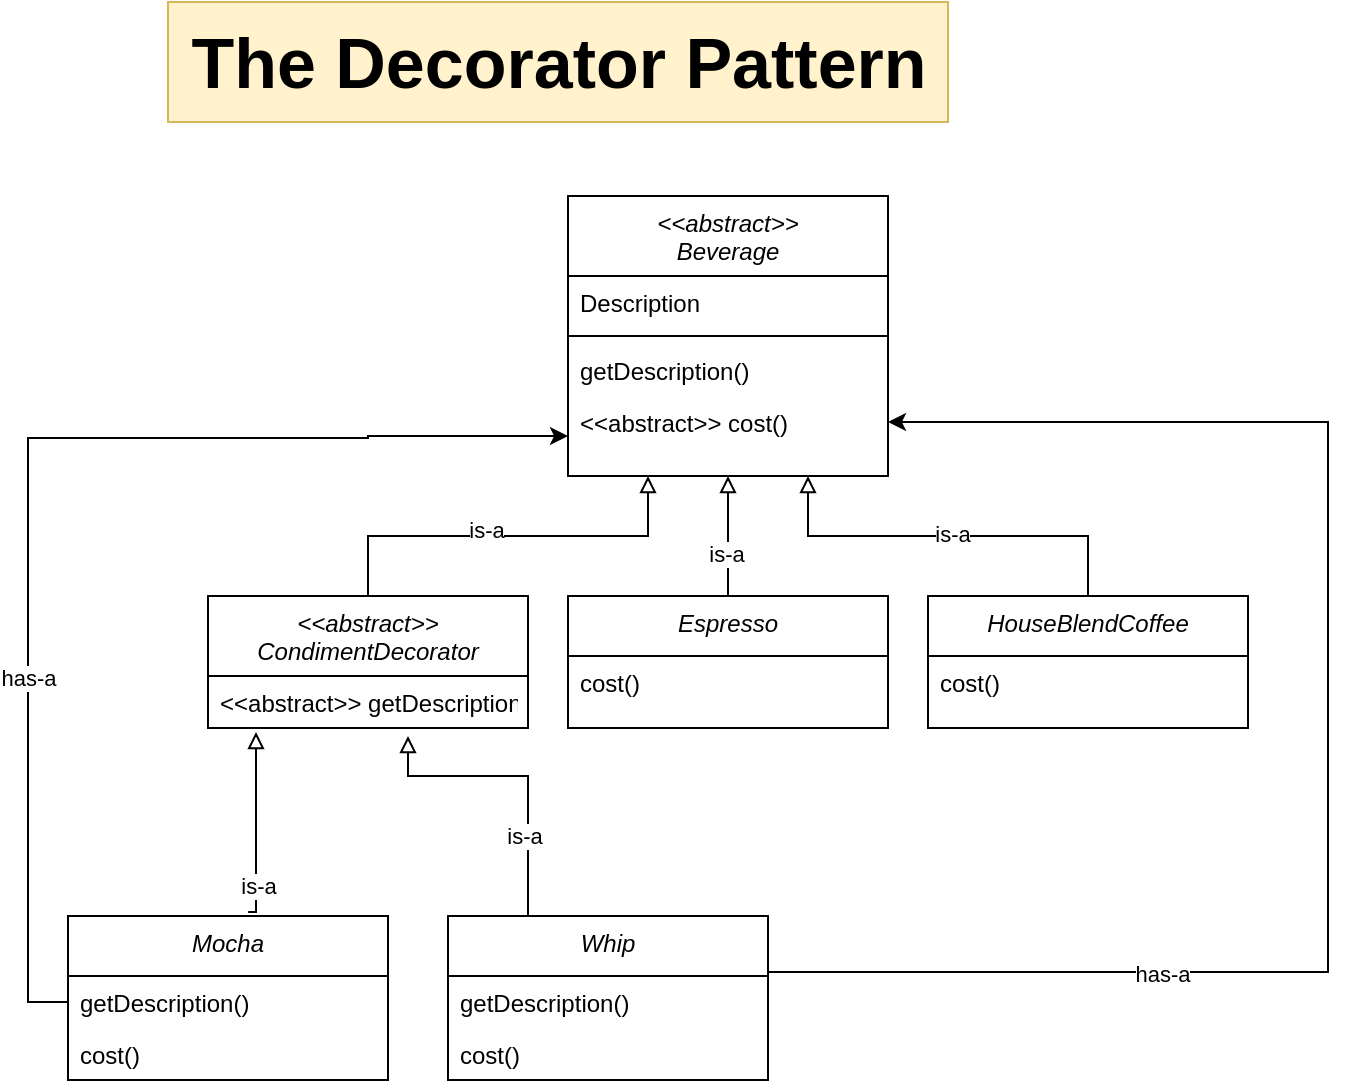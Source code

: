 <mxfile version="21.8.2" type="device">
  <diagram id="C5RBs43oDa-KdzZeNtuy" name="Page-1">
    <mxGraphModel dx="1434" dy="835" grid="1" gridSize="10" guides="1" tooltips="1" connect="1" arrows="1" fold="1" page="1" pageScale="1" pageWidth="827" pageHeight="1169" math="0" shadow="0">
      <root>
        <mxCell id="WIyWlLk6GJQsqaUBKTNV-0" />
        <mxCell id="WIyWlLk6GJQsqaUBKTNV-1" parent="WIyWlLk6GJQsqaUBKTNV-0" />
        <mxCell id="zkfFHV4jXpPFQw0GAbJ--0" value="&lt;&lt;abstract&gt;&gt;&#xa;Beverage" style="swimlane;fontStyle=2;align=center;verticalAlign=top;childLayout=stackLayout;horizontal=1;startSize=40;horizontalStack=0;resizeParent=1;resizeLast=0;collapsible=1;marginBottom=0;rounded=0;shadow=0;strokeWidth=1;" parent="WIyWlLk6GJQsqaUBKTNV-1" vertex="1">
          <mxGeometry x="410" y="120" width="160" height="140" as="geometry">
            <mxRectangle x="230" y="140" width="160" height="26" as="alternateBounds" />
          </mxGeometry>
        </mxCell>
        <mxCell id="zkfFHV4jXpPFQw0GAbJ--1" value="Description" style="text;align=left;verticalAlign=top;spacingLeft=4;spacingRight=4;overflow=hidden;rotatable=0;points=[[0,0.5],[1,0.5]];portConstraint=eastwest;" parent="zkfFHV4jXpPFQw0GAbJ--0" vertex="1">
          <mxGeometry y="40" width="160" height="26" as="geometry" />
        </mxCell>
        <mxCell id="zkfFHV4jXpPFQw0GAbJ--4" value="" style="line;html=1;strokeWidth=1;align=left;verticalAlign=middle;spacingTop=-1;spacingLeft=3;spacingRight=3;rotatable=0;labelPosition=right;points=[];portConstraint=eastwest;" parent="zkfFHV4jXpPFQw0GAbJ--0" vertex="1">
          <mxGeometry y="66" width="160" height="8" as="geometry" />
        </mxCell>
        <mxCell id="zkfFHV4jXpPFQw0GAbJ--5" value="getDescription()" style="text;align=left;verticalAlign=top;spacingLeft=4;spacingRight=4;overflow=hidden;rotatable=0;points=[[0,0.5],[1,0.5]];portConstraint=eastwest;" parent="zkfFHV4jXpPFQw0GAbJ--0" vertex="1">
          <mxGeometry y="74" width="160" height="26" as="geometry" />
        </mxCell>
        <mxCell id="3mw92UIa7WCxHSPbHULS-0" value="&lt;&lt;abstract&gt;&gt; cost()" style="text;align=left;verticalAlign=top;spacingLeft=4;spacingRight=4;overflow=hidden;rotatable=0;points=[[0,0.5],[1,0.5]];portConstraint=eastwest;" vertex="1" parent="zkfFHV4jXpPFQw0GAbJ--0">
          <mxGeometry y="100" width="160" height="26" as="geometry" />
        </mxCell>
        <mxCell id="3mw92UIa7WCxHSPbHULS-6" style="edgeStyle=orthogonalEdgeStyle;rounded=0;orthogonalLoop=1;jettySize=auto;html=1;entryX=0.25;entryY=1;entryDx=0;entryDy=0;endArrow=block;endFill=0;" edge="1" parent="WIyWlLk6GJQsqaUBKTNV-1" source="3mw92UIa7WCxHSPbHULS-1" target="zkfFHV4jXpPFQw0GAbJ--0">
          <mxGeometry relative="1" as="geometry">
            <Array as="points">
              <mxPoint x="310" y="290" />
              <mxPoint x="450" y="290" />
            </Array>
          </mxGeometry>
        </mxCell>
        <mxCell id="3mw92UIa7WCxHSPbHULS-18" value="is-a" style="edgeLabel;html=1;align=center;verticalAlign=middle;resizable=0;points=[];" vertex="1" connectable="0" parent="3mw92UIa7WCxHSPbHULS-6">
          <mxGeometry x="-0.11" y="3" relative="1" as="geometry">
            <mxPoint as="offset" />
          </mxGeometry>
        </mxCell>
        <mxCell id="3mw92UIa7WCxHSPbHULS-1" value="&lt;&lt;abstract&gt;&gt;&#xa;CondimentDecorator" style="swimlane;fontStyle=2;align=center;verticalAlign=top;childLayout=stackLayout;horizontal=1;startSize=40;horizontalStack=0;resizeParent=1;resizeLast=0;collapsible=1;marginBottom=0;rounded=0;shadow=0;strokeWidth=1;" vertex="1" parent="WIyWlLk6GJQsqaUBKTNV-1">
          <mxGeometry x="230" y="320" width="160" height="66" as="geometry">
            <mxRectangle x="230" y="140" width="160" height="26" as="alternateBounds" />
          </mxGeometry>
        </mxCell>
        <mxCell id="3mw92UIa7WCxHSPbHULS-4" value="&lt;&lt;abstract&gt;&gt; getDescription()" style="text;align=left;verticalAlign=top;spacingLeft=4;spacingRight=4;overflow=hidden;rotatable=0;points=[[0,0.5],[1,0.5]];portConstraint=eastwest;" vertex="1" parent="3mw92UIa7WCxHSPbHULS-1">
          <mxGeometry y="40" width="160" height="26" as="geometry" />
        </mxCell>
        <mxCell id="3mw92UIa7WCxHSPbHULS-9" style="edgeStyle=orthogonalEdgeStyle;rounded=0;orthogonalLoop=1;jettySize=auto;html=1;entryX=0.5;entryY=1;entryDx=0;entryDy=0;endArrow=block;endFill=0;" edge="1" parent="WIyWlLk6GJQsqaUBKTNV-1" source="3mw92UIa7WCxHSPbHULS-7" target="zkfFHV4jXpPFQw0GAbJ--0">
          <mxGeometry relative="1" as="geometry">
            <mxPoint x="530" y="280" as="targetPoint" />
            <Array as="points">
              <mxPoint x="490" y="280" />
              <mxPoint x="490" y="280" />
            </Array>
          </mxGeometry>
        </mxCell>
        <mxCell id="3mw92UIa7WCxHSPbHULS-19" value="is-a" style="edgeLabel;html=1;align=center;verticalAlign=middle;resizable=0;points=[];" vertex="1" connectable="0" parent="3mw92UIa7WCxHSPbHULS-9">
          <mxGeometry x="-0.3" y="1" relative="1" as="geometry">
            <mxPoint as="offset" />
          </mxGeometry>
        </mxCell>
        <mxCell id="3mw92UIa7WCxHSPbHULS-7" value="Espresso" style="swimlane;fontStyle=2;align=center;verticalAlign=top;childLayout=stackLayout;horizontal=1;startSize=30;horizontalStack=0;resizeParent=1;resizeLast=0;collapsible=1;marginBottom=0;rounded=0;shadow=0;strokeWidth=1;" vertex="1" parent="WIyWlLk6GJQsqaUBKTNV-1">
          <mxGeometry x="410" y="320" width="160" height="66" as="geometry">
            <mxRectangle x="230" y="140" width="160" height="26" as="alternateBounds" />
          </mxGeometry>
        </mxCell>
        <mxCell id="3mw92UIa7WCxHSPbHULS-8" value="cost()" style="text;align=left;verticalAlign=top;spacingLeft=4;spacingRight=4;overflow=hidden;rotatable=0;points=[[0,0.5],[1,0.5]];portConstraint=eastwest;" vertex="1" parent="3mw92UIa7WCxHSPbHULS-7">
          <mxGeometry y="30" width="160" height="26" as="geometry" />
        </mxCell>
        <mxCell id="3mw92UIa7WCxHSPbHULS-12" style="edgeStyle=orthogonalEdgeStyle;rounded=0;orthogonalLoop=1;jettySize=auto;html=1;entryX=0.75;entryY=1;entryDx=0;entryDy=0;endArrow=block;endFill=0;" edge="1" parent="WIyWlLk6GJQsqaUBKTNV-1" source="3mw92UIa7WCxHSPbHULS-10" target="zkfFHV4jXpPFQw0GAbJ--0">
          <mxGeometry relative="1" as="geometry">
            <Array as="points">
              <mxPoint x="670" y="290" />
              <mxPoint x="530" y="290" />
            </Array>
          </mxGeometry>
        </mxCell>
        <mxCell id="3mw92UIa7WCxHSPbHULS-20" value="is-a" style="edgeLabel;html=1;align=center;verticalAlign=middle;resizable=0;points=[];" vertex="1" connectable="0" parent="3mw92UIa7WCxHSPbHULS-12">
          <mxGeometry x="-0.02" y="-1" relative="1" as="geometry">
            <mxPoint as="offset" />
          </mxGeometry>
        </mxCell>
        <mxCell id="3mw92UIa7WCxHSPbHULS-10" value="HouseBlendCoffee" style="swimlane;fontStyle=2;align=center;verticalAlign=top;childLayout=stackLayout;horizontal=1;startSize=30;horizontalStack=0;resizeParent=1;resizeLast=0;collapsible=1;marginBottom=0;rounded=0;shadow=0;strokeWidth=1;" vertex="1" parent="WIyWlLk6GJQsqaUBKTNV-1">
          <mxGeometry x="590" y="320" width="160" height="66" as="geometry">
            <mxRectangle x="230" y="140" width="160" height="26" as="alternateBounds" />
          </mxGeometry>
        </mxCell>
        <mxCell id="3mw92UIa7WCxHSPbHULS-11" value="cost()" style="text;align=left;verticalAlign=top;spacingLeft=4;spacingRight=4;overflow=hidden;rotatable=0;points=[[0,0.5],[1,0.5]];portConstraint=eastwest;" vertex="1" parent="3mw92UIa7WCxHSPbHULS-10">
          <mxGeometry y="30" width="160" height="26" as="geometry" />
        </mxCell>
        <mxCell id="3mw92UIa7WCxHSPbHULS-14" value="Whip" style="swimlane;fontStyle=2;align=center;verticalAlign=top;childLayout=stackLayout;horizontal=1;startSize=30;horizontalStack=0;resizeParent=1;resizeLast=0;collapsible=1;marginBottom=0;rounded=0;shadow=0;strokeWidth=1;" vertex="1" parent="WIyWlLk6GJQsqaUBKTNV-1">
          <mxGeometry x="350" y="480" width="160" height="82" as="geometry">
            <mxRectangle x="230" y="140" width="160" height="26" as="alternateBounds" />
          </mxGeometry>
        </mxCell>
        <mxCell id="3mw92UIa7WCxHSPbHULS-15" value="getDescription()" style="text;align=left;verticalAlign=top;spacingLeft=4;spacingRight=4;overflow=hidden;rotatable=0;points=[[0,0.5],[1,0.5]];portConstraint=eastwest;" vertex="1" parent="3mw92UIa7WCxHSPbHULS-14">
          <mxGeometry y="30" width="160" height="26" as="geometry" />
        </mxCell>
        <mxCell id="3mw92UIa7WCxHSPbHULS-16" value="cost()" style="text;align=left;verticalAlign=top;spacingLeft=4;spacingRight=4;overflow=hidden;rotatable=0;points=[[0,0.5],[1,0.5]];portConstraint=eastwest;" vertex="1" parent="3mw92UIa7WCxHSPbHULS-14">
          <mxGeometry y="56" width="160" height="26" as="geometry" />
        </mxCell>
        <mxCell id="3mw92UIa7WCxHSPbHULS-27" style="edgeStyle=orthogonalEdgeStyle;rounded=0;orthogonalLoop=1;jettySize=auto;html=1;exitX=0;exitY=0.5;exitDx=0;exitDy=0;" edge="1" parent="WIyWlLk6GJQsqaUBKTNV-1" source="3mw92UIa7WCxHSPbHULS-23">
          <mxGeometry relative="1" as="geometry">
            <mxPoint x="410" y="240" as="targetPoint" />
            <Array as="points">
              <mxPoint x="140" y="523" />
              <mxPoint x="140" y="241" />
              <mxPoint x="310" y="241" />
              <mxPoint x="310" y="240" />
            </Array>
          </mxGeometry>
        </mxCell>
        <mxCell id="3mw92UIa7WCxHSPbHULS-28" value="has-a" style="edgeLabel;html=1;align=center;verticalAlign=middle;resizable=0;points=[];" vertex="1" connectable="0" parent="3mw92UIa7WCxHSPbHULS-27">
          <mxGeometry x="-0.36" relative="1" as="geometry">
            <mxPoint y="1" as="offset" />
          </mxGeometry>
        </mxCell>
        <mxCell id="3mw92UIa7WCxHSPbHULS-22" value="Mocha" style="swimlane;fontStyle=2;align=center;verticalAlign=top;childLayout=stackLayout;horizontal=1;startSize=30;horizontalStack=0;resizeParent=1;resizeLast=0;collapsible=1;marginBottom=0;rounded=0;shadow=0;strokeWidth=1;" vertex="1" parent="WIyWlLk6GJQsqaUBKTNV-1">
          <mxGeometry x="160" y="480" width="160" height="82" as="geometry">
            <mxRectangle x="230" y="140" width="160" height="26" as="alternateBounds" />
          </mxGeometry>
        </mxCell>
        <mxCell id="3mw92UIa7WCxHSPbHULS-23" value="getDescription()" style="text;align=left;verticalAlign=top;spacingLeft=4;spacingRight=4;overflow=hidden;rotatable=0;points=[[0,0.5],[1,0.5]];portConstraint=eastwest;" vertex="1" parent="3mw92UIa7WCxHSPbHULS-22">
          <mxGeometry y="30" width="160" height="26" as="geometry" />
        </mxCell>
        <mxCell id="3mw92UIa7WCxHSPbHULS-24" value="cost()" style="text;align=left;verticalAlign=top;spacingLeft=4;spacingRight=4;overflow=hidden;rotatable=0;points=[[0,0.5],[1,0.5]];portConstraint=eastwest;" vertex="1" parent="3mw92UIa7WCxHSPbHULS-22">
          <mxGeometry y="56" width="160" height="26" as="geometry" />
        </mxCell>
        <mxCell id="3mw92UIa7WCxHSPbHULS-25" style="edgeStyle=orthogonalEdgeStyle;rounded=0;orthogonalLoop=1;jettySize=auto;html=1;exitX=0.25;exitY=0;exitDx=0;exitDy=0;entryX=0.625;entryY=1.154;entryDx=0;entryDy=0;endArrow=block;endFill=0;entryPerimeter=0;" edge="1" parent="WIyWlLk6GJQsqaUBKTNV-1" source="3mw92UIa7WCxHSPbHULS-14" target="3mw92UIa7WCxHSPbHULS-4">
          <mxGeometry relative="1" as="geometry">
            <Array as="points">
              <mxPoint x="390" y="410" />
              <mxPoint x="330" y="410" />
            </Array>
          </mxGeometry>
        </mxCell>
        <mxCell id="3mw92UIa7WCxHSPbHULS-26" value="is-a" style="edgeLabel;html=1;align=center;verticalAlign=middle;resizable=0;points=[];" vertex="1" connectable="0" parent="3mw92UIa7WCxHSPbHULS-25">
          <mxGeometry x="-0.462" y="2" relative="1" as="geometry">
            <mxPoint as="offset" />
          </mxGeometry>
        </mxCell>
        <mxCell id="3mw92UIa7WCxHSPbHULS-29" style="edgeStyle=orthogonalEdgeStyle;rounded=0;orthogonalLoop=1;jettySize=auto;html=1;exitX=0.563;exitY=-0.024;exitDx=0;exitDy=0;endArrow=block;endFill=0;entryX=0.15;entryY=1.077;entryDx=0;entryDy=0;entryPerimeter=0;exitPerimeter=0;" edge="1" parent="WIyWlLk6GJQsqaUBKTNV-1" source="3mw92UIa7WCxHSPbHULS-22" target="3mw92UIa7WCxHSPbHULS-4">
          <mxGeometry relative="1" as="geometry">
            <mxPoint x="250" y="410" as="targetPoint" />
            <Array as="points">
              <mxPoint x="254" y="478" />
            </Array>
          </mxGeometry>
        </mxCell>
        <mxCell id="3mw92UIa7WCxHSPbHULS-30" value="is-a" style="edgeLabel;html=1;align=center;verticalAlign=middle;resizable=0;points=[];" vertex="1" connectable="0" parent="3mw92UIa7WCxHSPbHULS-29">
          <mxGeometry x="-0.634" y="-1" relative="1" as="geometry">
            <mxPoint as="offset" />
          </mxGeometry>
        </mxCell>
        <mxCell id="3mw92UIa7WCxHSPbHULS-17" style="edgeStyle=orthogonalEdgeStyle;rounded=0;orthogonalLoop=1;jettySize=auto;html=1;exitX=1;exitY=0.5;exitDx=0;exitDy=0;entryX=1;entryY=0.5;entryDx=0;entryDy=0;" edge="1" parent="WIyWlLk6GJQsqaUBKTNV-1" source="3mw92UIa7WCxHSPbHULS-15" target="3mw92UIa7WCxHSPbHULS-0">
          <mxGeometry relative="1" as="geometry">
            <mxPoint x="800" y="508" as="sourcePoint" />
            <mxPoint x="860" y="228" as="targetPoint" />
            <Array as="points">
              <mxPoint x="510" y="508" />
              <mxPoint x="790" y="508" />
              <mxPoint x="790" y="233" />
            </Array>
          </mxGeometry>
        </mxCell>
        <mxCell id="3mw92UIa7WCxHSPbHULS-21" value="has-a" style="edgeLabel;html=1;align=center;verticalAlign=middle;resizable=0;points=[];" vertex="1" connectable="0" parent="3mw92UIa7WCxHSPbHULS-17">
          <mxGeometry x="-0.463" y="-1" relative="1" as="geometry">
            <mxPoint as="offset" />
          </mxGeometry>
        </mxCell>
        <mxCell id="3mw92UIa7WCxHSPbHULS-31" value="&lt;font style=&quot;font-size: 35px;&quot;&gt;&lt;b&gt;The Decorator Pattern&lt;/b&gt;&lt;/font&gt;" style="text;html=1;align=center;verticalAlign=middle;resizable=0;points=[];autosize=1;strokeColor=#d6b656;fillColor=#fff2cc;glass=0;rounded=0;" vertex="1" parent="WIyWlLk6GJQsqaUBKTNV-1">
          <mxGeometry x="210" y="23" width="390" height="60" as="geometry" />
        </mxCell>
      </root>
    </mxGraphModel>
  </diagram>
</mxfile>

